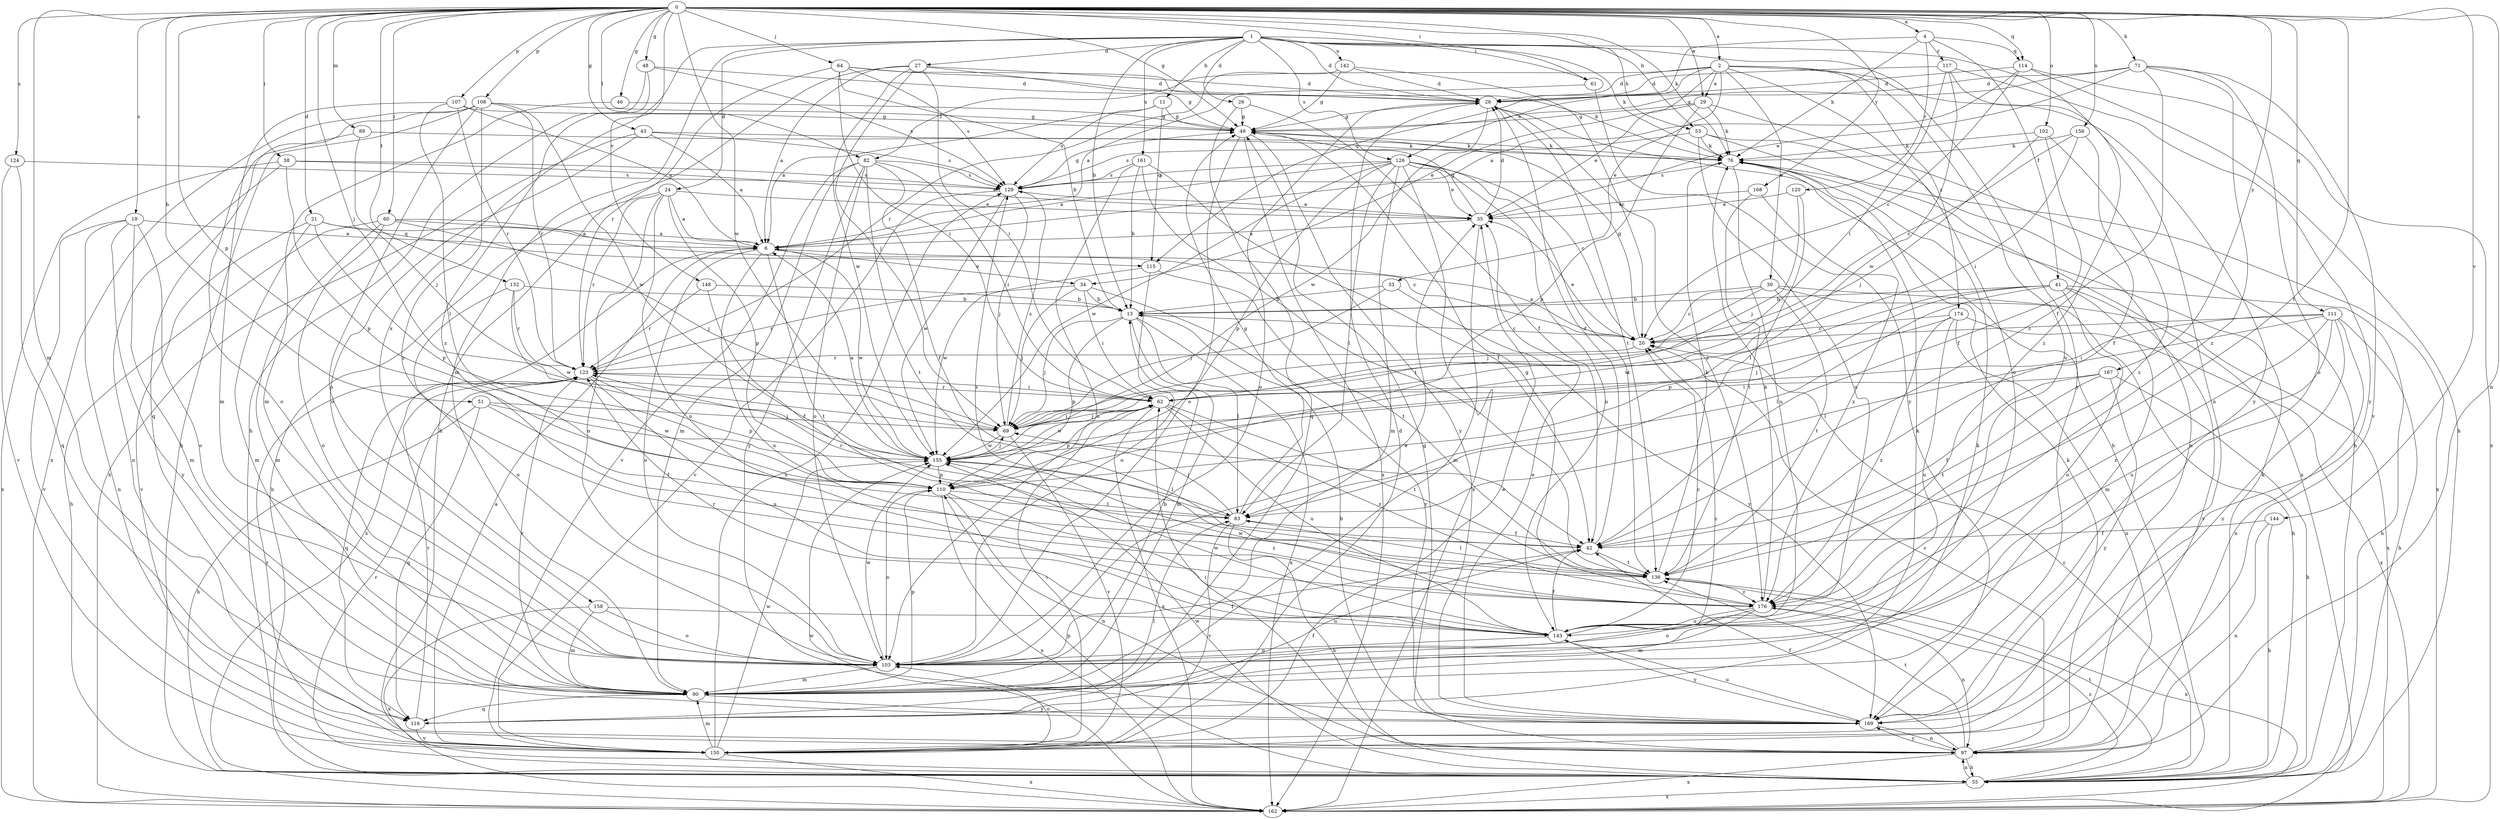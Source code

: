 strict digraph  {
0;
1;
2;
4;
6;
11;
13;
19;
20;
21;
24;
26;
27;
28;
29;
30;
33;
34;
35;
41;
42;
43;
46;
48;
49;
51;
53;
55;
58;
60;
61;
62;
64;
69;
71;
76;
82;
83;
89;
90;
97;
102;
103;
107;
108;
110;
111;
114;
115;
116;
117;
120;
123;
124;
126;
129;
132;
136;
142;
143;
144;
148;
150;
155;
156;
158;
161;
162;
167;
168;
169;
174;
176;
0 -> 2  [label=a];
0 -> 4  [label=a];
0 -> 19  [label=c];
0 -> 21  [label=d];
0 -> 29  [label=e];
0 -> 43  [label=g];
0 -> 46  [label=g];
0 -> 48  [label=g];
0 -> 49  [label=g];
0 -> 51  [label=h];
0 -> 53  [label=h];
0 -> 58  [label=i];
0 -> 60  [label=i];
0 -> 61  [label=i];
0 -> 64  [label=j];
0 -> 69  [label=j];
0 -> 71  [label=k];
0 -> 76  [label=k];
0 -> 82  [label=l];
0 -> 89  [label=m];
0 -> 90  [label=m];
0 -> 97  [label=n];
0 -> 102  [label=o];
0 -> 107  [label=p];
0 -> 108  [label=p];
0 -> 110  [label=p];
0 -> 111  [label=q];
0 -> 114  [label=q];
0 -> 124  [label=s];
0 -> 132  [label=t];
0 -> 136  [label=t];
0 -> 144  [label=v];
0 -> 148  [label=v];
0 -> 155  [label=w];
0 -> 156  [label=x];
0 -> 167  [label=y];
0 -> 168  [label=y];
1 -> 11  [label=b];
1 -> 13  [label=b];
1 -> 24  [label=d];
1 -> 26  [label=d];
1 -> 27  [label=d];
1 -> 28  [label=d];
1 -> 53  [label=h];
1 -> 61  [label=i];
1 -> 76  [label=k];
1 -> 90  [label=m];
1 -> 97  [label=n];
1 -> 126  [label=s];
1 -> 142  [label=u];
1 -> 158  [label=x];
1 -> 161  [label=x];
1 -> 169  [label=y];
2 -> 28  [label=d];
2 -> 29  [label=e];
2 -> 30  [label=e];
2 -> 33  [label=e];
2 -> 34  [label=e];
2 -> 82  [label=l];
2 -> 103  [label=o];
2 -> 126  [label=s];
2 -> 143  [label=u];
2 -> 169  [label=y];
2 -> 174  [label=z];
4 -> 41  [label=f];
4 -> 76  [label=k];
4 -> 114  [label=q];
4 -> 115  [label=q];
4 -> 117  [label=r];
4 -> 120  [label=r];
6 -> 34  [label=e];
6 -> 103  [label=o];
6 -> 136  [label=t];
6 -> 143  [label=u];
6 -> 155  [label=w];
6 -> 162  [label=x];
11 -> 6  [label=a];
11 -> 49  [label=g];
11 -> 115  [label=q];
11 -> 129  [label=s];
13 -> 20  [label=c];
13 -> 69  [label=j];
13 -> 83  [label=l];
13 -> 90  [label=m];
13 -> 110  [label=p];
13 -> 162  [label=x];
19 -> 6  [label=a];
19 -> 90  [label=m];
19 -> 97  [label=n];
19 -> 103  [label=o];
19 -> 150  [label=v];
19 -> 169  [label=y];
20 -> 6  [label=a];
20 -> 35  [label=e];
20 -> 49  [label=g];
20 -> 123  [label=r];
21 -> 6  [label=a];
21 -> 90  [label=m];
21 -> 110  [label=p];
21 -> 115  [label=q];
21 -> 150  [label=v];
24 -> 6  [label=a];
24 -> 35  [label=e];
24 -> 55  [label=h];
24 -> 103  [label=o];
24 -> 110  [label=p];
24 -> 123  [label=r];
24 -> 143  [label=u];
26 -> 42  [label=f];
26 -> 49  [label=g];
26 -> 116  [label=q];
27 -> 6  [label=a];
27 -> 28  [label=d];
27 -> 49  [label=g];
27 -> 55  [label=h];
27 -> 62  [label=i];
27 -> 69  [label=j];
27 -> 155  [label=w];
28 -> 49  [label=g];
28 -> 55  [label=h];
28 -> 103  [label=o];
28 -> 136  [label=t];
28 -> 155  [label=w];
28 -> 176  [label=z];
29 -> 35  [label=e];
29 -> 49  [label=g];
29 -> 55  [label=h];
29 -> 76  [label=k];
29 -> 110  [label=p];
30 -> 13  [label=b];
30 -> 20  [label=c];
30 -> 55  [label=h];
30 -> 69  [label=j];
30 -> 136  [label=t];
30 -> 162  [label=x];
33 -> 13  [label=b];
33 -> 69  [label=j];
33 -> 169  [label=y];
34 -> 13  [label=b];
34 -> 62  [label=i];
34 -> 69  [label=j];
34 -> 123  [label=r];
34 -> 169  [label=y];
35 -> 6  [label=a];
35 -> 28  [label=d];
35 -> 49  [label=g];
35 -> 90  [label=m];
41 -> 13  [label=b];
41 -> 55  [label=h];
41 -> 83  [label=l];
41 -> 90  [label=m];
41 -> 103  [label=o];
41 -> 110  [label=p];
41 -> 150  [label=v];
41 -> 155  [label=w];
42 -> 28  [label=d];
42 -> 136  [label=t];
43 -> 6  [label=a];
43 -> 76  [label=k];
43 -> 103  [label=o];
43 -> 129  [label=s];
43 -> 162  [label=x];
46 -> 49  [label=g];
46 -> 90  [label=m];
48 -> 28  [label=d];
48 -> 55  [label=h];
48 -> 129  [label=s];
48 -> 176  [label=z];
49 -> 76  [label=k];
49 -> 103  [label=o];
49 -> 162  [label=x];
49 -> 169  [label=y];
51 -> 42  [label=f];
51 -> 55  [label=h];
51 -> 69  [label=j];
51 -> 116  [label=q];
51 -> 155  [label=w];
53 -> 76  [label=k];
53 -> 97  [label=n];
53 -> 129  [label=s];
53 -> 143  [label=u];
53 -> 162  [label=x];
55 -> 20  [label=c];
55 -> 76  [label=k];
55 -> 97  [label=n];
55 -> 110  [label=p];
55 -> 123  [label=r];
55 -> 136  [label=t];
55 -> 155  [label=w];
55 -> 162  [label=x];
55 -> 176  [label=z];
58 -> 35  [label=e];
58 -> 97  [label=n];
58 -> 110  [label=p];
58 -> 129  [label=s];
58 -> 162  [label=x];
60 -> 6  [label=a];
60 -> 20  [label=c];
60 -> 55  [label=h];
60 -> 69  [label=j];
60 -> 90  [label=m];
60 -> 103  [label=o];
61 -> 6  [label=a];
61 -> 169  [label=y];
62 -> 69  [label=j];
62 -> 110  [label=p];
62 -> 123  [label=r];
62 -> 136  [label=t];
62 -> 143  [label=u];
62 -> 155  [label=w];
62 -> 162  [label=x];
62 -> 176  [label=z];
64 -> 13  [label=b];
64 -> 28  [label=d];
64 -> 62  [label=i];
64 -> 76  [label=k];
64 -> 123  [label=r];
64 -> 129  [label=s];
69 -> 62  [label=i];
69 -> 129  [label=s];
69 -> 150  [label=v];
69 -> 155  [label=w];
71 -> 28  [label=d];
71 -> 35  [label=e];
71 -> 42  [label=f];
71 -> 49  [label=g];
71 -> 103  [label=o];
71 -> 150  [label=v];
71 -> 176  [label=z];
76 -> 129  [label=s];
76 -> 143  [label=u];
76 -> 162  [label=x];
82 -> 42  [label=f];
82 -> 62  [label=i];
82 -> 90  [label=m];
82 -> 103  [label=o];
82 -> 129  [label=s];
82 -> 136  [label=t];
82 -> 150  [label=v];
82 -> 169  [label=y];
83 -> 42  [label=f];
83 -> 49  [label=g];
83 -> 55  [label=h];
83 -> 69  [label=j];
83 -> 123  [label=r];
83 -> 150  [label=v];
89 -> 69  [label=j];
89 -> 76  [label=k];
89 -> 103  [label=o];
90 -> 13  [label=b];
90 -> 20  [label=c];
90 -> 76  [label=k];
90 -> 110  [label=p];
90 -> 116  [label=q];
90 -> 123  [label=r];
90 -> 169  [label=y];
97 -> 20  [label=c];
97 -> 42  [label=f];
97 -> 49  [label=g];
97 -> 55  [label=h];
97 -> 62  [label=i];
97 -> 136  [label=t];
97 -> 162  [label=x];
97 -> 169  [label=y];
102 -> 42  [label=f];
102 -> 69  [label=j];
102 -> 76  [label=k];
102 -> 176  [label=z];
103 -> 35  [label=e];
103 -> 42  [label=f];
103 -> 90  [label=m];
103 -> 155  [label=w];
107 -> 6  [label=a];
107 -> 49  [label=g];
107 -> 83  [label=l];
107 -> 90  [label=m];
107 -> 123  [label=r];
108 -> 49  [label=g];
108 -> 55  [label=h];
108 -> 103  [label=o];
108 -> 116  [label=q];
108 -> 123  [label=r];
108 -> 155  [label=w];
108 -> 162  [label=x];
108 -> 176  [label=z];
110 -> 83  [label=l];
110 -> 97  [label=n];
110 -> 103  [label=o];
110 -> 162  [label=x];
110 -> 176  [label=z];
111 -> 20  [label=c];
111 -> 55  [label=h];
111 -> 62  [label=i];
111 -> 83  [label=l];
111 -> 97  [label=n];
111 -> 143  [label=u];
111 -> 169  [label=y];
111 -> 176  [label=z];
114 -> 6  [label=a];
114 -> 20  [label=c];
114 -> 28  [label=d];
114 -> 55  [label=h];
114 -> 162  [label=x];
115 -> 103  [label=o];
115 -> 136  [label=t];
115 -> 155  [label=w];
116 -> 42  [label=f];
116 -> 76  [label=k];
116 -> 83  [label=l];
116 -> 123  [label=r];
116 -> 150  [label=v];
117 -> 28  [label=d];
117 -> 62  [label=i];
117 -> 155  [label=w];
117 -> 169  [label=y];
117 -> 176  [label=z];
120 -> 35  [label=e];
120 -> 69  [label=j];
120 -> 83  [label=l];
123 -> 62  [label=i];
123 -> 110  [label=p];
123 -> 116  [label=q];
123 -> 143  [label=u];
124 -> 116  [label=q];
124 -> 129  [label=s];
124 -> 150  [label=v];
126 -> 6  [label=a];
126 -> 20  [label=c];
126 -> 35  [label=e];
126 -> 83  [label=l];
126 -> 90  [label=m];
126 -> 110  [label=p];
126 -> 129  [label=s];
126 -> 136  [label=t];
126 -> 143  [label=u];
126 -> 155  [label=w];
126 -> 162  [label=x];
129 -> 35  [label=e];
129 -> 49  [label=g];
129 -> 69  [label=j];
129 -> 150  [label=v];
129 -> 155  [label=w];
132 -> 13  [label=b];
132 -> 103  [label=o];
132 -> 123  [label=r];
132 -> 155  [label=w];
136 -> 76  [label=k];
136 -> 83  [label=l];
136 -> 129  [label=s];
136 -> 162  [label=x];
136 -> 176  [label=z];
142 -> 20  [label=c];
142 -> 28  [label=d];
142 -> 49  [label=g];
142 -> 123  [label=r];
143 -> 20  [label=c];
143 -> 42  [label=f];
143 -> 103  [label=o];
143 -> 123  [label=r];
143 -> 155  [label=w];
143 -> 169  [label=y];
144 -> 42  [label=f];
144 -> 55  [label=h];
144 -> 97  [label=n];
148 -> 13  [label=b];
148 -> 42  [label=f];
148 -> 123  [label=r];
150 -> 6  [label=a];
150 -> 28  [label=d];
150 -> 35  [label=e];
150 -> 62  [label=i];
150 -> 76  [label=k];
150 -> 90  [label=m];
150 -> 103  [label=o];
150 -> 123  [label=r];
150 -> 129  [label=s];
150 -> 155  [label=w];
150 -> 162  [label=x];
155 -> 6  [label=a];
155 -> 69  [label=j];
155 -> 83  [label=l];
155 -> 110  [label=p];
156 -> 20  [label=c];
156 -> 42  [label=f];
156 -> 62  [label=i];
156 -> 76  [label=k];
158 -> 90  [label=m];
158 -> 103  [label=o];
158 -> 143  [label=u];
158 -> 162  [label=x];
161 -> 13  [label=b];
161 -> 42  [label=f];
161 -> 103  [label=o];
161 -> 129  [label=s];
161 -> 136  [label=t];
162 -> 155  [label=w];
167 -> 42  [label=f];
167 -> 55  [label=h];
167 -> 62  [label=i];
167 -> 136  [label=t];
167 -> 169  [label=y];
168 -> 35  [label=e];
168 -> 136  [label=t];
168 -> 176  [label=z];
169 -> 13  [label=b];
169 -> 35  [label=e];
169 -> 97  [label=n];
169 -> 143  [label=u];
174 -> 20  [label=c];
174 -> 69  [label=j];
174 -> 97  [label=n];
174 -> 143  [label=u];
174 -> 162  [label=x];
174 -> 176  [label=z];
176 -> 49  [label=g];
176 -> 76  [label=k];
176 -> 90  [label=m];
176 -> 97  [label=n];
176 -> 103  [label=o];
176 -> 143  [label=u];
176 -> 155  [label=w];
}
